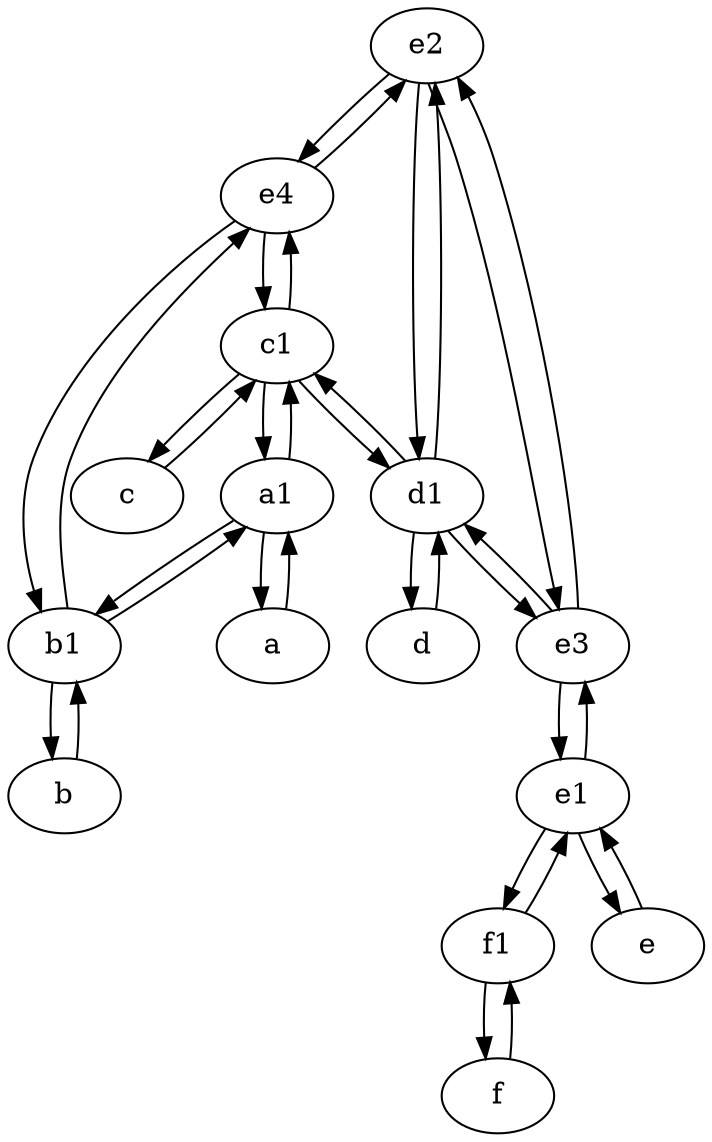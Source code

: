 digraph  {
	e2;
	e4;
	c [pos="20,10!"];
	b1 [pos="45,20!"];
	d [pos="20,30!"];
	a [pos="40,10!"];
	f1;
	a1 [pos="40,15!"];
	b [pos="50,20!"];
	c1 [pos="30,15!"];
	d1 [pos="25,30!"];
	f [pos="15,45!"];
	e1 [pos="25,45!"];
	e3;
	e [pos="30,50!"];
	d1 -> e3;
	e4 -> e2;
	c1 -> a1;
	c1 -> d1;
	e3 -> e1;
	e3 -> d1;
	e1 -> f1;
	f1 -> e1;
	b1 -> a1;
	d1 -> e2;
	a1 -> a;
	e2 -> e3;
	a1 -> b1;
	f -> f1;
	a -> a1;
	e4 -> b1;
	b1 -> e4;
	e2 -> d1;
	e4 -> c1;
	f1 -> f;
	b1 -> b;
	b -> b1;
	e3 -> e2;
	e1 -> e;
	e1 -> e3;
	a1 -> c1;
	d1 -> c1;
	d -> d1;
	e2 -> e4;
	c1 -> e4;
	e -> e1;
	d1 -> d;
	c -> c1;
	c1 -> c;

	}
